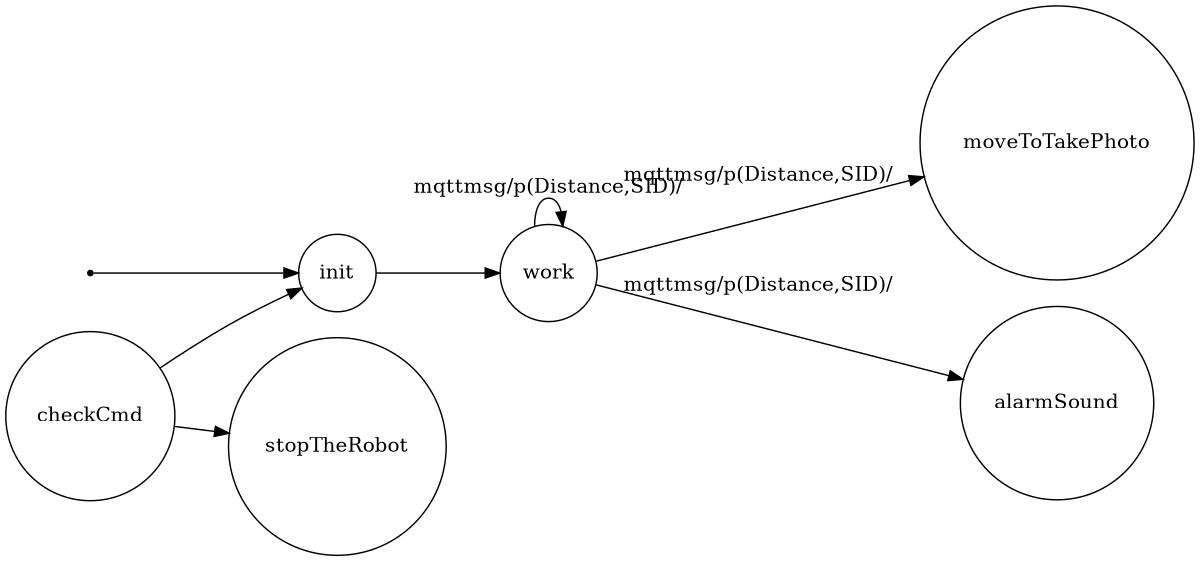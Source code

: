 /*
*
* A GraphViz DOT FSM description 
* Please use a GraphViz visualizer (like http://www.webgraphviz.com)
* 
* Generated by AM,NC,RM
*  
*/
 
digraph finite_state_machine {
  	rankdir=LR;
  	size="8,5"
  	node [shape = point]; iniziale;
  	node [shape = doublecircle]; 
  	node [shape = circle];
  	iniziale -> init [label = ""];
  	
  	
  	init -> work [ label = ""];
  	
  	work -> moveToTakePhoto [ label = "mqttmsg/p(Distance,SID)/"];
  	work -> alarmSound [ label = "mqttmsg/p(Distance,SID)/"];
  	work -> work [ label = "mqttmsg/p(Distance,SID)/"];
  	
  	checkCmd -> init [ label = ""];
  	checkCmd -> stopTheRobot [ label = ""];
}